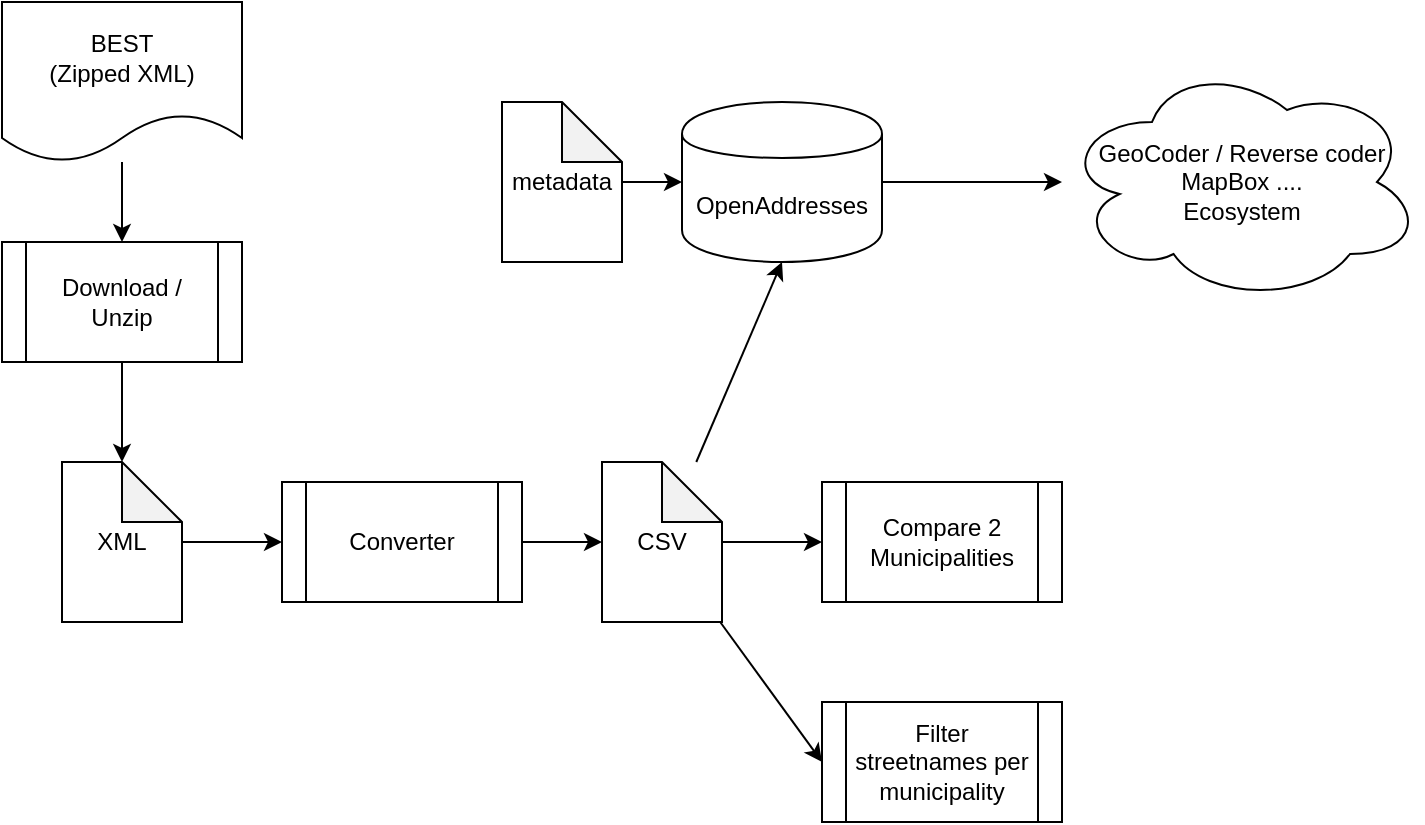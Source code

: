<mxfile version="10.8.9" type="device"><diagram id="YdhlqKhJIayP-ziqBB4d" name="Page-1"><mxGraphModel dx="840" dy="435" grid="1" gridSize="10" guides="1" tooltips="1" connect="1" arrows="1" fold="1" page="1" pageScale="1" pageWidth="850" pageHeight="1100" math="0" shadow="0"><root><mxCell id="0"/><mxCell id="1" parent="0"/><mxCell id="2vxf_5hQyMoKRNynfV-3-7" value="" style="edgeStyle=none;rounded=0;orthogonalLoop=1;jettySize=auto;html=1;" edge="1" parent="1" source="2vxf_5hQyMoKRNynfV-3-1" target="2vxf_5hQyMoKRNynfV-3-2"><mxGeometry relative="1" as="geometry"/></mxCell><mxCell id="2vxf_5hQyMoKRNynfV-3-1" value="BEST&lt;br&gt;(Zipped XML)&lt;br&gt;" style="shape=document;whiteSpace=wrap;html=1;boundedLbl=1;" vertex="1" parent="1"><mxGeometry x="20" y="20" width="120" height="80" as="geometry"/></mxCell><mxCell id="2vxf_5hQyMoKRNynfV-3-8" value="" style="edgeStyle=none;rounded=0;orthogonalLoop=1;jettySize=auto;html=1;" edge="1" parent="1" source="2vxf_5hQyMoKRNynfV-3-2" target="2vxf_5hQyMoKRNynfV-3-3"><mxGeometry relative="1" as="geometry"/></mxCell><mxCell id="2vxf_5hQyMoKRNynfV-3-2" value="Download / Unzip" style="shape=process;whiteSpace=wrap;html=1;backgroundOutline=1;" vertex="1" parent="1"><mxGeometry x="20" y="140" width="120" height="60" as="geometry"/></mxCell><mxCell id="2vxf_5hQyMoKRNynfV-3-9" value="" style="edgeStyle=none;rounded=0;orthogonalLoop=1;jettySize=auto;html=1;" edge="1" parent="1" source="2vxf_5hQyMoKRNynfV-3-3" target="2vxf_5hQyMoKRNynfV-3-4"><mxGeometry relative="1" as="geometry"/></mxCell><mxCell id="2vxf_5hQyMoKRNynfV-3-3" value="XML" style="shape=note;whiteSpace=wrap;html=1;backgroundOutline=1;darkOpacity=0.05;" vertex="1" parent="1"><mxGeometry x="50" y="250" width="60" height="80" as="geometry"/></mxCell><mxCell id="2vxf_5hQyMoKRNynfV-3-10" value="" style="edgeStyle=none;rounded=0;orthogonalLoop=1;jettySize=auto;html=1;" edge="1" parent="1" source="2vxf_5hQyMoKRNynfV-3-4" target="2vxf_5hQyMoKRNynfV-3-5"><mxGeometry relative="1" as="geometry"/></mxCell><mxCell id="2vxf_5hQyMoKRNynfV-3-4" value="Converter" style="shape=process;whiteSpace=wrap;html=1;backgroundOutline=1;" vertex="1" parent="1"><mxGeometry x="160" y="260" width="120" height="60" as="geometry"/></mxCell><mxCell id="2vxf_5hQyMoKRNynfV-3-13" value="" style="edgeStyle=none;rounded=0;orthogonalLoop=1;jettySize=auto;html=1;" edge="1" parent="1" source="2vxf_5hQyMoKRNynfV-3-5" target="2vxf_5hQyMoKRNynfV-3-12"><mxGeometry relative="1" as="geometry"/></mxCell><mxCell id="2vxf_5hQyMoKRNynfV-3-15" value="" style="edgeStyle=none;rounded=0;orthogonalLoop=1;jettySize=auto;html=1;entryX=0.5;entryY=1;entryDx=0;entryDy=0;" edge="1" parent="1" source="2vxf_5hQyMoKRNynfV-3-5" target="2vxf_5hQyMoKRNynfV-3-11"><mxGeometry relative="1" as="geometry"><mxPoint x="350" y="170" as="targetPoint"/></mxGeometry></mxCell><mxCell id="2vxf_5hQyMoKRNynfV-3-29" value="" style="edgeStyle=none;rounded=0;orthogonalLoop=1;jettySize=auto;html=1;entryX=0;entryY=0.5;entryDx=0;entryDy=0;" edge="1" parent="1" source="2vxf_5hQyMoKRNynfV-3-5" target="2vxf_5hQyMoKRNynfV-3-27"><mxGeometry relative="1" as="geometry"><mxPoint x="350" y="410" as="targetPoint"/></mxGeometry></mxCell><mxCell id="2vxf_5hQyMoKRNynfV-3-5" value="CSV" style="shape=note;whiteSpace=wrap;html=1;backgroundOutline=1;darkOpacity=0.05;" vertex="1" parent="1"><mxGeometry x="320" y="250" width="60" height="80" as="geometry"/></mxCell><mxCell id="2vxf_5hQyMoKRNynfV-3-25" value="" style="edgeStyle=none;rounded=0;orthogonalLoop=1;jettySize=auto;html=1;" edge="1" parent="1" source="2vxf_5hQyMoKRNynfV-3-11" target="2vxf_5hQyMoKRNynfV-3-19"><mxGeometry relative="1" as="geometry"><mxPoint x="540" y="110" as="targetPoint"/></mxGeometry></mxCell><mxCell id="2vxf_5hQyMoKRNynfV-3-11" value="OpenAddresses" style="shape=cylinder;whiteSpace=wrap;html=1;boundedLbl=1;backgroundOutline=1;" vertex="1" parent="1"><mxGeometry x="360" y="70" width="100" height="80" as="geometry"/></mxCell><mxCell id="2vxf_5hQyMoKRNynfV-3-12" value="Compare 2 Municipalities" style="shape=process;whiteSpace=wrap;html=1;backgroundOutline=1;" vertex="1" parent="1"><mxGeometry x="430" y="260" width="120" height="60" as="geometry"/></mxCell><mxCell id="2vxf_5hQyMoKRNynfV-3-17" value="" style="edgeStyle=none;rounded=0;orthogonalLoop=1;jettySize=auto;html=1;" edge="1" parent="1" source="2vxf_5hQyMoKRNynfV-3-16" target="2vxf_5hQyMoKRNynfV-3-11"><mxGeometry relative="1" as="geometry"/></mxCell><mxCell id="2vxf_5hQyMoKRNynfV-3-16" value="metadata" style="shape=note;whiteSpace=wrap;html=1;backgroundOutline=1;darkOpacity=0.05;" vertex="1" parent="1"><mxGeometry x="270" y="70" width="60" height="80" as="geometry"/></mxCell><mxCell id="2vxf_5hQyMoKRNynfV-3-19" value="GeoCoder / Reverse coder&lt;br&gt;MapBox ....&lt;br&gt;Ecosystem&lt;br&gt;" style="ellipse;shape=cloud;whiteSpace=wrap;html=1;" vertex="1" parent="1"><mxGeometry x="550" y="50" width="180" height="120" as="geometry"/></mxCell><mxCell id="2vxf_5hQyMoKRNynfV-3-27" value="Filter streetnames per municipality" style="shape=process;whiteSpace=wrap;html=1;backgroundOutline=1;" vertex="1" parent="1"><mxGeometry x="430" y="370" width="120" height="60" as="geometry"/></mxCell></root></mxGraphModel></diagram></mxfile>